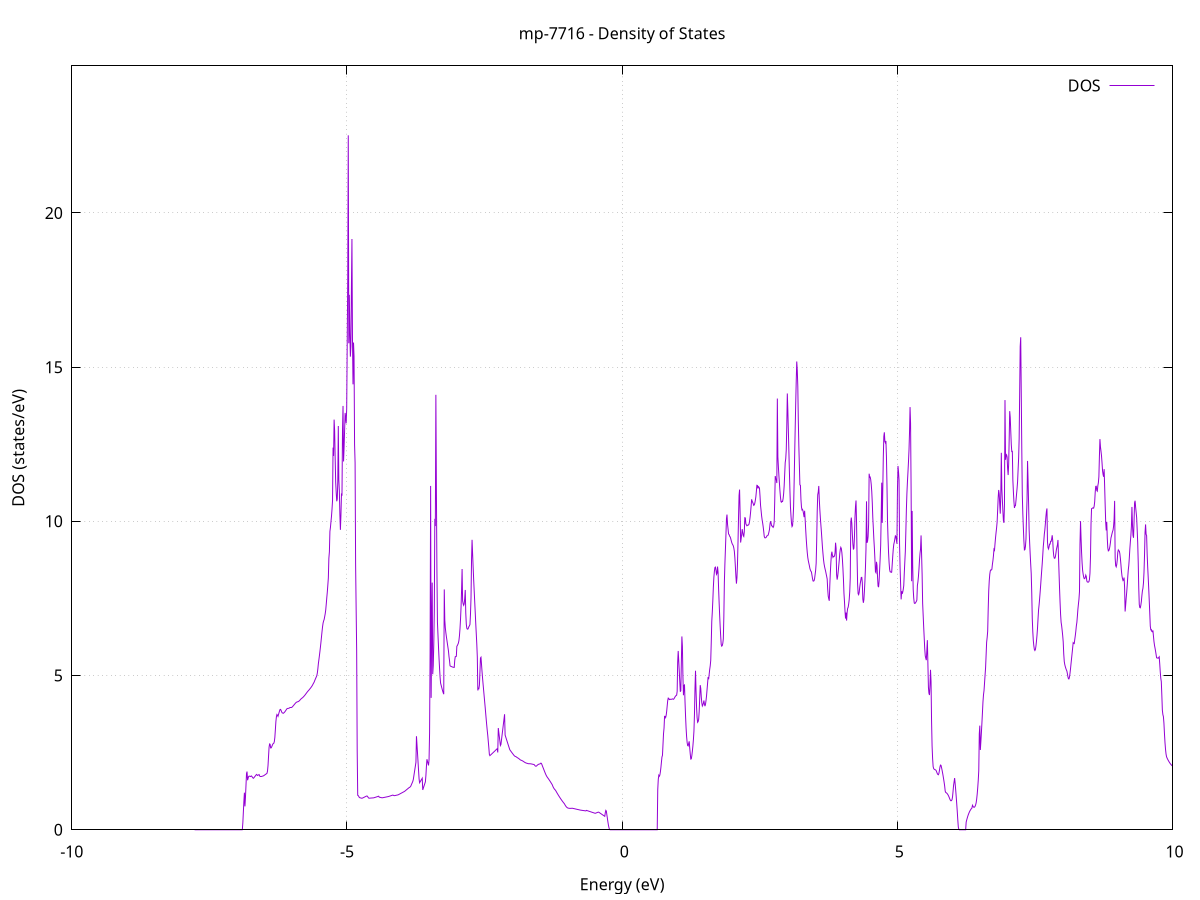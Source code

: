 set title 'mp-7716 - Density of States'
set xlabel 'Energy (eV)'
set ylabel 'DOS (states/eV)'
set grid
set xrange [-10:10]
set yrange [0:24.767]
set xzeroaxis lt -1
set terminal png size 800,600
set output 'mp-7716_dos_gnuplot.png'
plot '-' using 1:2 with lines title 'DOS'
-7.768900 0.000000
-7.759300 0.000000
-7.749800 0.000000
-7.740300 0.000000
-7.730700 0.000000
-7.721200 0.000000
-7.711700 0.000000
-7.702100 0.000000
-7.692600 0.000000
-7.683100 0.000000
-7.673500 0.000000
-7.664000 0.000000
-7.654500 0.000000
-7.645000 0.000000
-7.635400 0.000000
-7.625900 0.000000
-7.616400 0.000000
-7.606800 0.000000
-7.597300 0.000000
-7.587800 0.000000
-7.578200 0.000000
-7.568700 0.000000
-7.559200 0.000000
-7.549600 0.000000
-7.540100 0.000000
-7.530600 0.000000
-7.521100 0.000000
-7.511500 0.000000
-7.502000 0.000000
-7.492500 0.000000
-7.482900 0.000000
-7.473400 0.000000
-7.463900 0.000000
-7.454300 0.000000
-7.444800 0.000000
-7.435300 0.000000
-7.425700 0.000000
-7.416200 0.000000
-7.406700 0.000000
-7.397100 0.000000
-7.387600 0.000000
-7.378100 0.000000
-7.368600 0.000000
-7.359000 0.000000
-7.349500 0.000000
-7.340000 0.000000
-7.330400 0.000000
-7.320900 0.000000
-7.311400 0.000000
-7.301800 0.000000
-7.292300 0.000000
-7.282800 0.000000
-7.273200 0.000000
-7.263700 0.000000
-7.254200 0.000000
-7.244700 0.000000
-7.235100 0.000000
-7.225600 0.000000
-7.216100 0.000000
-7.206500 0.000000
-7.197000 0.000000
-7.187500 0.000000
-7.177900 0.000000
-7.168400 0.000000
-7.158900 0.000000
-7.149300 0.000000
-7.139800 0.000000
-7.130300 0.000000
-7.120800 0.000000
-7.111200 0.000000
-7.101700 0.000000
-7.092200 0.000000
-7.082600 0.000000
-7.073100 0.000000
-7.063600 0.000000
-7.054000 0.000000
-7.044500 0.000000
-7.035000 0.000000
-7.025400 0.000000
-7.015900 0.000000
-7.006400 0.000000
-6.996900 0.000000
-6.987300 0.000000
-6.977800 0.000000
-6.968300 0.000000
-6.958700 0.000000
-6.949200 0.000000
-6.939700 0.000000
-6.930100 0.000000
-6.920600 0.000000
-6.911100 0.000000
-6.901500 0.001600
-6.892000 0.224200
-6.882500 0.574800
-6.872900 0.925500
-6.863400 1.202900
-6.853900 0.759400
-6.844400 1.056900
-6.834800 1.439700
-6.825300 1.822800
-6.815800 1.887200
-6.806200 1.606300
-6.796700 1.666200
-6.787200 1.725400
-6.777600 1.740500
-6.768100 1.735600
-6.758600 1.730700
-6.749000 1.726700
-6.739500 1.746200
-6.730000 1.733600
-6.720500 1.709400
-6.710900 1.685100
-6.701400 1.669100
-6.691900 1.684500
-6.682300 1.706500
-6.672800 1.728500
-6.663300 1.750500
-6.653700 1.772500
-6.644200 1.794500
-6.634700 1.781000
-6.625100 1.760800
-6.615600 1.770700
-6.606100 1.780700
-6.596600 1.790600
-6.587000 1.744800
-6.577500 1.728700
-6.568000 1.726500
-6.558400 1.726400
-6.548900 1.731300
-6.539400 1.736300
-6.529800 1.741300
-6.520300 1.746400
-6.510800 1.755900
-6.501200 1.768100
-6.491700 1.780300
-6.482200 1.792400
-6.472700 1.804600
-6.463100 1.816800
-6.453600 1.829700
-6.444100 1.902100
-6.434500 2.084500
-6.425000 2.380500
-6.415500 2.676100
-6.405900 2.782800
-6.396400 2.772100
-6.386900 2.653100
-6.377300 2.655400
-6.367800 2.689700
-6.358300 2.730500
-6.348700 2.771000
-6.339200 2.797900
-6.329700 2.804500
-6.320200 2.855700
-6.310600 2.991400
-6.301100 3.241300
-6.291600 3.506400
-6.282000 3.666100
-6.272500 3.737300
-6.263000 3.714200
-6.253400 3.677300
-6.243900 3.737100
-6.234400 3.796800
-6.224800 3.855600
-6.215300 3.900300
-6.205800 3.903300
-6.196300 3.866100
-6.186700 3.821100
-6.177200 3.791500
-6.167700 3.785100
-6.158100 3.775800
-6.148600 3.788000
-6.139100 3.803200
-6.129500 3.823100
-6.120000 3.846600
-6.110500 3.872200
-6.100900 3.897800
-6.091400 3.922900
-6.081900 3.931100
-6.072400 3.935600
-6.062800 3.936400
-6.053300 3.940400
-6.043800 3.954200
-6.034200 3.962600
-6.024700 3.964800
-6.015200 3.963500
-6.005600 3.967200
-5.996100 3.978800
-5.986600 3.997400
-5.977000 4.017400
-5.967500 4.037400
-5.958000 4.057800
-5.948400 4.078500
-5.938900 4.099200
-5.929400 4.118200
-5.919900 4.132500
-5.910300 4.142100
-5.900800 4.148000
-5.891300 4.152800
-5.881700 4.160100
-5.872200 4.171900
-5.862700 4.188000
-5.853100 4.206500
-5.843600 4.225000
-5.834100 4.243500
-5.824500 4.258600
-5.815000 4.271300
-5.805500 4.284100
-5.796000 4.301300
-5.786400 4.319300
-5.776900 4.338000
-5.767400 4.358000
-5.757800 4.379600
-5.748300 4.402500
-5.738800 4.425500
-5.729200 4.448600
-5.719700 4.471700
-5.710200 4.492100
-5.700600 4.511200
-5.691100 4.529700
-5.681600 4.550700
-5.672100 4.571800
-5.662500 4.593100
-5.653000 4.615700
-5.643500 4.640000
-5.633900 4.665500
-5.624400 4.694900
-5.614900 4.728900
-5.605300 4.758800
-5.595800 4.789600
-5.586300 4.835600
-5.576700 4.876000
-5.567200 4.916000
-5.557700 4.955200
-5.548200 4.997400
-5.538600 5.080700
-5.529100 5.216300
-5.519600 5.388100
-5.510000 5.515000
-5.500500 5.647700
-5.491000 5.787800
-5.481400 5.937400
-5.471900 6.096400
-5.462400 6.266300
-5.452800 6.433500
-5.443300 6.588200
-5.433800 6.703400
-5.424200 6.771300
-5.414700 6.817900
-5.405200 6.907600
-5.395700 7.001000
-5.386100 7.123400
-5.376600 7.312600
-5.367100 7.518500
-5.357500 7.702800
-5.348000 7.927600
-5.338500 8.162400
-5.328900 8.802700
-5.319400 9.012600
-5.309900 9.671300
-5.300300 9.807000
-5.290800 9.987200
-5.281300 10.163500
-5.271800 10.391800
-5.262200 10.671300
-5.252700 12.390700
-5.243200 12.120000
-5.233600 13.298300
-5.224100 12.934200
-5.214600 12.070400
-5.205000 11.266300
-5.195500 10.935700
-5.186000 10.650700
-5.176400 10.724500
-5.166900 11.290100
-5.157400 13.090300
-5.147900 11.348200
-5.138300 10.979000
-5.128800 10.222800
-5.119300 9.723200
-5.109700 10.194000
-5.100200 10.861800
-5.090700 10.831800
-5.081100 12.955500
-5.071600 13.741900
-5.062100 11.942100
-5.052500 12.388200
-5.043000 12.948400
-5.033500 13.515200
-5.024000 13.369100
-5.014400 13.176500
-5.004900 13.660600
-4.995400 15.795500
-4.985800 17.873100
-4.976300 22.515600
-4.966800 15.772900
-4.957200 17.343600
-4.947700 16.113400
-4.938200 15.340400
-4.928600 15.670800
-4.919100 17.582600
-4.909600 19.153400
-4.900000 15.963200
-4.890500 14.441100
-4.881000 15.796400
-4.871500 15.344700
-4.861900 12.492000
-4.852400 11.895700
-4.842900 8.592100
-4.833300 7.163000
-4.823800 5.798800
-4.814300 2.582300
-4.804700 1.117800
-4.795200 1.108400
-4.785700 1.082200
-4.776100 1.048000
-4.766600 1.039700
-4.757100 1.035100
-4.747600 1.030100
-4.738000 1.024800
-4.728500 1.022900
-4.719000 1.027100
-4.709400 1.035400
-4.699900 1.043900
-4.690400 1.052400
-4.680800 1.060800
-4.671300 1.069300
-4.661800 1.077800
-4.652200 1.086300
-4.642700 1.094700
-4.633200 1.093200
-4.623700 1.073100
-4.614100 1.047800
-4.604600 1.027300
-4.595100 1.024300
-4.585500 1.025700
-4.576000 1.027000
-4.566500 1.028300
-4.556900 1.029700
-4.547400 1.031000
-4.537900 1.032200
-4.528300 1.033500
-4.518800 1.034700
-4.509300 1.038200
-4.499800 1.043800
-4.490200 1.049300
-4.480700 1.054900
-4.471200 1.060400
-4.461600 1.066000
-4.452100 1.071500
-4.442600 1.077100
-4.433000 1.082600
-4.423500 1.088200
-4.414000 1.057500
-4.404400 1.053700
-4.394900 1.049800
-4.385400 1.045900
-4.375800 1.042000
-4.366300 1.038100
-4.356800 1.036800
-4.347300 1.040400
-4.337700 1.043900
-4.328200 1.047400
-4.318700 1.050900
-4.309100 1.054500
-4.299600 1.058000
-4.290100 1.061500
-4.280500 1.065000
-4.271000 1.068600
-4.261500 1.072100
-4.251900 1.075600
-4.242400 1.079700
-4.232900 1.085300
-4.223400 1.091000
-4.213800 1.096600
-4.204300 1.102300
-4.194800 1.108000
-4.185200 1.113600
-4.175700 1.119300
-4.166200 1.124800
-4.156600 1.116900
-4.147100 1.108500
-4.137600 1.105900
-4.128000 1.109600
-4.118500 1.113400
-4.109000 1.117100
-4.099500 1.120900
-4.089900 1.124600
-4.080400 1.128400
-4.070900 1.132100
-4.061300 1.141100
-4.051800 1.150200
-4.042300 1.159400
-4.032700 1.168600
-4.023200 1.177700
-4.013700 1.186900
-4.004100 1.196100
-3.994600 1.205200
-3.985100 1.214400
-3.975600 1.223500
-3.966000 1.232700
-3.956500 1.241900
-3.947000 1.254200
-3.937400 1.268400
-3.927900 1.282600
-3.918400 1.296700
-3.908800 1.310900
-3.899300 1.325100
-3.889800 1.339300
-3.880200 1.353500
-3.870700 1.367600
-3.861200 1.374000
-3.851600 1.391500
-3.842100 1.409100
-3.832600 1.448100
-3.823100 1.488100
-3.813500 1.528000
-3.804000 1.568000
-3.794500 1.631000
-3.784900 1.742600
-3.775400 1.854200
-3.765900 1.965700
-3.756300 2.077300
-3.746800 2.188800
-3.737300 3.033800
-3.727700 2.756200
-3.718200 2.478800
-3.708700 2.201600
-3.699200 1.924600
-3.689600 1.647700
-3.680100 1.525100
-3.670600 1.554200
-3.661000 1.583300
-3.651500 1.612500
-3.642000 1.641900
-3.632400 1.671300
-3.622900 1.292200
-3.613400 1.344900
-3.603800 1.397600
-3.594300 1.450300
-3.584800 1.503100
-3.575300 1.555800
-3.565700 1.762200
-3.556200 2.058500
-3.546700 2.287400
-3.537100 2.218700
-3.527600 2.150400
-3.518100 2.086800
-3.508500 2.274200
-3.499000 3.134100
-3.489500 5.734500
-3.479900 11.147100
-3.470400 4.275800
-3.460900 6.485100
-3.451300 8.014200
-3.441800 5.041400
-3.432300 5.321300
-3.422800 5.997200
-3.413200 7.069200
-3.403700 10.081900
-3.394200 9.846100
-3.384600 14.103500
-3.375100 11.024900
-3.365600 8.431300
-3.356000 6.719600
-3.346500 6.324400
-3.337000 5.932100
-3.327400 5.564500
-3.317900 5.245000
-3.308400 4.955100
-3.298900 4.755000
-3.289300 4.689300
-3.279800 4.624000
-3.270300 4.559100
-3.260700 4.495400
-3.251200 4.441500
-3.241700 4.396200
-3.232100 7.792300
-3.222600 6.800700
-3.213100 6.549400
-3.203500 6.394900
-3.194000 6.264300
-3.184500 6.147700
-3.175000 6.031200
-3.165400 5.915100
-3.155900 5.799200
-3.146400 5.620000
-3.136800 5.487800
-3.127300 5.316300
-3.117800 5.304000
-3.108200 5.296400
-3.098700 5.289000
-3.089200 5.281800
-3.079600 5.274700
-3.070100 5.269300
-3.060600 5.267000
-3.051100 5.264800
-3.041500 5.500200
-3.032000 5.611900
-3.022500 5.616000
-3.012900 5.622800
-3.003400 5.949300
-2.993900 5.976100
-2.984300 6.013000
-2.974800 6.058000
-2.965300 6.141100
-2.955700 6.299200
-2.946200 6.526500
-2.936700 6.825600
-2.927100 7.219900
-2.917600 7.769700
-2.908100 8.454100
-2.898600 7.421400
-2.889000 7.324000
-2.879500 7.277100
-2.870000 7.323900
-2.860400 7.498800
-2.850900 7.775600
-2.841400 7.024900
-2.831800 6.667700
-2.822300 6.534100
-2.812800 6.505200
-2.803200 6.506400
-2.793700 6.539600
-2.784200 6.589000
-2.774700 6.614300
-2.765100 6.656900
-2.755600 6.993100
-2.746100 7.523900
-2.736500 8.754100
-2.727000 9.401700
-2.717500 8.960600
-2.707900 8.537000
-2.698400 8.127700
-2.688900 7.762100
-2.679300 7.410100
-2.669800 7.061400
-2.660300 6.696900
-2.650800 6.364100
-2.641200 6.022400
-2.631700 5.606200
-2.622200 4.518200
-2.612600 4.586900
-2.603100 4.576400
-2.593600 4.689700
-2.584000 5.105900
-2.574500 5.568400
-2.565000 5.593600
-2.555400 5.362900
-2.545900 5.130000
-2.536400 4.919200
-2.526900 4.723900
-2.517300 4.533100
-2.507800 4.343900
-2.498300 4.156200
-2.488700 3.970200
-2.479200 3.770000
-2.469700 3.574300
-2.460100 3.384700
-2.450600 3.207500
-2.441100 3.047900
-2.431500 2.848600
-2.422000 2.658600
-2.412500 2.440400
-2.402900 2.403700
-2.393400 2.419400
-2.383900 2.435200
-2.374400 2.451100
-2.364800 2.467100
-2.355300 2.483100
-2.345800 2.499200
-2.336200 2.515400
-2.326700 2.531500
-2.317200 2.547800
-2.307600 2.564300
-2.298100 2.581500
-2.288600 2.599300
-2.279000 2.617700
-2.269500 2.627000
-2.260000 2.506600
-2.250500 3.299000
-2.240900 3.156200
-2.231400 3.017100
-2.221900 2.875500
-2.212300 2.732000
-2.202800 2.763500
-2.193300 2.902300
-2.183700 3.041200
-2.174200 3.180800
-2.164700 3.323800
-2.155100 3.464300
-2.145600 3.604900
-2.136100 3.745500
-2.126600 3.072000
-2.117000 3.018000
-2.107500 2.964000
-2.098000 2.910000
-2.088400 2.856300
-2.078900 2.802900
-2.069400 2.749900
-2.059800 2.697000
-2.050300 2.644200
-2.040800 2.593500
-2.031200 2.570100
-2.021700 2.546700
-2.012200 2.523300
-2.002700 2.500200
-1.993100 2.477400
-1.983600 2.455000
-1.974100 2.432700
-1.964500 2.410400
-1.955000 2.392500
-1.945500 2.381400
-1.935900 2.374900
-1.926400 2.366000
-1.916900 2.354900
-1.907300 2.340600
-1.897800 2.331200
-1.888300 2.320400
-1.878700 2.308400
-1.869200 2.295000
-1.859700 2.280400
-1.850200 2.266300
-1.840600 2.257700
-1.831100 2.252100
-1.821600 2.244400
-1.812000 2.235600
-1.802500 2.225700
-1.793000 2.214800
-1.783400 2.202800
-1.773900 2.191100
-1.764400 2.180700
-1.754800 2.171900
-1.745300 2.164600
-1.735800 2.158900
-1.726300 2.154700
-1.716700 2.149600
-1.707200 2.143100
-1.697700 2.142900
-1.688100 2.141800
-1.678600 2.140800
-1.669100 2.139600
-1.659500 2.137500
-1.650000 2.134600
-1.640500 2.130900
-1.630900 2.126900
-1.621400 2.123100
-1.611900 2.119500
-1.602400 2.116100
-1.592800 2.102100
-1.583300 2.076900
-1.573800 2.063000
-1.564200 2.060600
-1.554700 2.069200
-1.545200 2.088000
-1.535600 2.103400
-1.526100 2.115700
-1.516600 2.124900
-1.507000 2.130900
-1.497500 2.133700
-1.488000 2.140600
-1.478500 2.160400
-1.468900 2.154800
-1.459400 2.121300
-1.449900 2.075800
-1.440300 2.031200
-1.430800 1.987200
-1.421300 1.943700
-1.411700 1.900400
-1.402200 1.857500
-1.392700 1.815200
-1.383100 1.776900
-1.373600 1.743300
-1.364100 1.714600
-1.354500 1.690700
-1.345000 1.667500
-1.335500 1.643400
-1.326000 1.618500
-1.316400 1.592800
-1.306900 1.566200
-1.297400 1.539000
-1.287800 1.512200
-1.278300 1.484500
-1.268800 1.456000
-1.259200 1.410400
-1.249700 1.373900
-1.240200 1.344400
-1.230600 1.319500
-1.221100 1.299000
-1.211600 1.283700
-1.202100 1.253400
-1.192500 1.222800
-1.183000 1.193400
-1.173500 1.164700
-1.163900 1.136500
-1.154400 1.108900
-1.144900 1.081800
-1.135300 1.055300
-1.125800 1.029400
-1.116300 1.004000
-1.106700 0.979200
-1.097200 0.955000
-1.087700 0.931300
-1.078200 0.908600
-1.068600 0.886600
-1.059100 0.865200
-1.049600 0.844400
-1.040000 0.813100
-1.030500 0.784000
-1.021000 0.759300
-1.011400 0.738800
-1.001900 0.722600
-0.992400 0.710700
-0.982800 0.703100
-0.973300 0.699600
-0.963800 0.697100
-0.954200 0.694700
-0.944700 0.694100
-0.935200 0.695000
-0.925700 0.696000
-0.916100 0.697000
-0.906600 0.697900
-0.897100 0.694900
-0.887500 0.691000
-0.878000 0.687000
-0.868500 0.683100
-0.858900 0.679200
-0.849400 0.675200
-0.839900 0.671300
-0.830300 0.667400
-0.820800 0.663400
-0.811300 0.659500
-0.801800 0.655600
-0.792200 0.651600
-0.782700 0.647700
-0.773200 0.643700
-0.763600 0.639800
-0.754100 0.636400
-0.744600 0.634000
-0.735000 0.631500
-0.725500 0.629000
-0.716000 0.626600
-0.706400 0.624100
-0.696900 0.621600
-0.687400 0.619200
-0.677900 0.616700
-0.668300 0.614200
-0.658800 0.611700
-0.649300 0.628800
-0.639700 0.623100
-0.630200 0.617400
-0.620700 0.611700
-0.611100 0.606000
-0.601600 0.600400
-0.592100 0.594700
-0.582500 0.589000
-0.573000 0.583300
-0.563500 0.577600
-0.554000 0.571900
-0.544400 0.566300
-0.534900 0.560600
-0.525400 0.554900
-0.515800 0.549200
-0.506300 0.543500
-0.496800 0.537800
-0.487200 0.535000
-0.477700 0.541400
-0.468200 0.548300
-0.458600 0.555200
-0.449100 0.561800
-0.439600 0.568400
-0.430000 0.572300
-0.420500 0.564500
-0.411000 0.552800
-0.401500 0.541100
-0.391900 0.529400
-0.382400 0.517700
-0.372900 0.506000
-0.363300 0.494400
-0.353800 0.482700
-0.344300 0.471000
-0.334700 0.459400
-0.325200 0.447700
-0.315700 0.436100
-0.306100 0.553700
-0.296600 0.628700
-0.287100 0.606200
-0.277600 0.484900
-0.268000 0.367600
-0.258500 0.254400
-0.249000 0.147600
-0.239400 0.067300
-0.229900 0.018100
-0.220400 0.000100
-0.210800 0.000000
-0.201300 0.000000
-0.191800 0.000000
-0.182200 0.000000
-0.172700 0.000000
-0.163200 0.000000
-0.153700 0.000000
-0.144100 0.000000
-0.134600 0.000000
-0.125100 0.000000
-0.115500 0.000000
-0.106000 0.000000
-0.096500 0.000000
-0.086900 0.000000
-0.077400 0.000000
-0.067900 0.000000
-0.058300 0.000000
-0.048800 0.000000
-0.039300 0.000000
-0.029800 0.000000
-0.020200 0.000000
-0.010700 0.000000
-0.001200 0.000000
0.008400 0.000000
0.017900 0.000000
0.027400 0.000000
0.037000 0.000000
0.046500 0.000000
0.056000 0.000000
0.065600 0.000000
0.075100 0.000000
0.084600 0.000000
0.094200 0.000000
0.103700 0.000000
0.113200 0.000000
0.122700 0.000000
0.132300 0.000000
0.141800 0.000000
0.151300 0.000000
0.160900 0.000000
0.170400 0.000000
0.179900 0.000000
0.189500 0.000000
0.199000 0.000000
0.208500 0.000000
0.218100 0.000000
0.227600 0.000000
0.237100 0.000000
0.246600 0.000000
0.256200 0.000000
0.265700 0.000000
0.275200 0.000000
0.284800 0.000000
0.294300 0.000000
0.303800 0.000000
0.313400 0.000000
0.322900 0.000000
0.332400 0.000000
0.342000 0.000000
0.351500 0.000000
0.361000 0.000000
0.370500 0.000000
0.380100 0.000000
0.389600 0.000000
0.399100 0.000000
0.408700 0.000000
0.418200 0.000000
0.427700 0.000000
0.437300 0.000000
0.446800 0.000000
0.456300 0.000000
0.465900 0.000000
0.475400 0.000000
0.484900 0.000000
0.494400 0.000000
0.504000 0.000000
0.513500 0.000000
0.523000 0.000000
0.532600 0.000000
0.542100 0.000000
0.551600 0.000000
0.561200 0.000000
0.570700 0.000000
0.580200 0.000000
0.589800 0.000000
0.599300 0.000000
0.608800 0.000000
0.618400 0.000000
0.627900 0.000000
0.637400 0.000000
0.646900 1.301000
0.656500 1.636900
0.666000 1.766100
0.675500 1.735000
0.685100 1.773300
0.694600 1.875300
0.704100 2.015800
0.713700 2.192000
0.723200 2.358500
0.732700 2.412400
0.742300 2.770400
0.751800 3.115700
0.761300 3.296100
0.770800 3.677700
0.780400 3.675800
0.789900 3.638000
0.799400 3.707300
0.809000 3.836600
0.818500 4.017400
0.828000 4.189100
0.837600 4.270300
0.847100 4.261200
0.856600 4.221800
0.866200 4.222100
0.875700 4.232000
0.885200 4.230200
0.894700 4.230000
0.904300 4.235700
0.913800 4.243900
0.923300 4.236400
0.932900 4.230600
0.942400 4.248800
0.951900 4.279000
0.961500 4.310500
0.971000 4.335300
0.980500 4.353000
0.990100 4.363700
0.999600 4.486600
1.009100 5.434400
1.018600 5.797300
1.028200 5.478500
1.037700 5.143700
1.047200 4.807200
1.056800 4.475900
1.066300 4.508200
1.075800 5.441600
1.085400 6.267700
1.094900 5.950200
1.104400 4.965100
1.114000 4.362500
1.123500 4.681000
1.133000 4.695400
1.142600 4.147800
1.152100 3.686100
1.161600 3.308800
1.171100 3.023600
1.180700 2.831900
1.190200 2.730600
1.199700 2.717700
1.209300 2.803200
1.218800 2.867600
1.228300 2.648400
1.237900 2.449400
1.247400 2.291700
1.256900 2.299600
1.266500 2.408700
1.276000 2.547700
1.285500 2.716400
1.295000 2.927400
1.304600 3.199900
1.314100 3.749500
1.323600 4.584900
1.333200 5.157000
1.342700 4.500500
1.352200 3.976000
1.361800 3.637200
1.371300 3.484100
1.380800 3.508100
1.390400 3.579100
1.399900 3.832500
1.409400 4.277500
1.418900 4.689300
1.428500 4.578600
1.438000 4.305900
1.447500 4.113000
1.457100 4.013400
1.466600 4.047400
1.476100 4.106600
1.485700 4.191100
1.495200 4.076200
1.504700 4.007900
1.514300 4.066500
1.523800 4.189100
1.533300 4.341600
1.542900 4.545600
1.552400 4.749300
1.561900 4.951800
1.571400 4.879800
1.581000 5.037800
1.590500 5.193000
1.600000 5.310900
1.609600 5.486800
1.619100 6.072200
1.628600 6.757900
1.638200 7.060400
1.647700 7.432600
1.657200 7.862500
1.666800 8.185700
1.676300 8.384100
1.685800 8.502000
1.695300 8.516300
1.704900 8.414400
1.714400 8.281900
1.723900 8.316000
1.733500 8.533800
1.743000 8.350000
1.752500 7.821400
1.762100 7.371900
1.771600 6.963700
1.781100 6.595600
1.790700 6.271400
1.800200 6.004700
1.809700 5.953500
1.819200 5.972900
1.828800 6.041600
1.838300 6.191500
1.847800 6.898000
1.857400 8.020600
1.866900 8.613900
1.876400 9.085800
1.886000 9.576700
1.895500 10.081800
1.905000 10.219600
1.914600 9.911500
1.924100 9.753900
1.933600 9.589400
1.943100 9.571700
1.952700 9.520700
1.962200 9.497300
1.971700 9.448800
1.981300 9.380600
1.990800 9.318100
2.000300 9.270100
2.009900 9.241200
2.019400 9.205400
2.028900 9.138500
2.038500 9.032800
2.048000 8.822400
2.057500 8.530000
2.067100 8.216500
2.076600 7.980100
2.086100 8.174400
2.095600 8.615500
2.105200 9.320700
2.114700 10.129400
2.124200 10.839300
2.133800 11.029500
2.143300 10.284800
2.152800 9.312800
2.162400 9.436000
2.171900 9.576300
2.181400 9.747900
2.191000 9.642400
2.200500 9.536700
2.210000 9.509700
2.219500 9.657000
2.229100 10.116700
2.238600 10.110400
2.248100 9.921800
2.257700 9.885700
2.267200 9.856500
2.276700 9.871800
2.286300 9.880900
2.295800 9.880200
2.305300 9.911000
2.314900 9.997800
2.324400 10.130600
2.333900 10.295900
2.343400 10.492400
2.353000 10.714400
2.362500 10.650800
2.372000 10.618100
2.381600 10.572700
2.391100 10.518200
2.400600 10.532800
2.410200 10.586800
2.419700 10.677400
2.429200 10.791700
2.438800 10.969200
2.448300 11.168900
2.457800 11.163200
2.467300 11.066500
2.476900 11.124800
2.486400 11.108400
2.495900 11.065100
2.505500 10.812900
2.515000 10.514700
2.524500 10.352000
2.534100 10.178200
2.543600 10.048400
2.553100 9.945800
2.562700 9.823600
2.572200 9.680800
2.581700 9.514000
2.591300 9.468100
2.600800 9.463400
2.610300 9.471000
2.619800 9.488200
2.629400 9.527500
2.638900 9.533000
2.648400 9.542000
2.658000 9.582200
2.667500 9.655400
2.677000 9.734700
2.686600 9.909800
2.696100 10.003500
2.705600 9.949700
2.715200 9.855000
2.724700 9.852100
2.734200 9.823700
2.743700 9.804000
2.753300 9.841100
2.762800 9.974900
2.772300 10.648900
2.781900 11.468800
2.791400 11.372700
2.800900 11.360100
2.810500 11.241700
2.820000 13.980700
2.829500 12.093200
2.839100 11.759500
2.848600 11.477400
2.858100 11.230200
2.867600 10.984700
2.877200 10.773400
2.886700 10.634000
2.896200 10.620200
2.905800 10.649100
2.915300 10.644600
2.924800 10.735500
2.934400 10.898300
2.943900 11.147800
2.953400 11.529200
2.963000 11.905200
2.972500 12.028800
2.982000 12.325100
2.991500 13.090500
3.001100 14.145500
3.010600 13.602200
3.020100 12.931400
3.029700 12.265600
3.039200 11.600400
3.048700 10.996200
3.058300 10.464700
3.067800 10.179000
3.077300 9.940900
3.086900 9.831100
3.096400 9.861300
3.105900 10.113400
3.115500 10.482000
3.125000 11.256700
3.134500 12.134600
3.144000 12.987700
3.153600 13.808400
3.163100 14.545600
3.172600 15.182500
3.182200 14.899100
3.191700 14.380200
3.201200 13.252700
3.210800 12.426600
3.220300 11.804700
3.229800 11.184200
3.239400 11.167000
3.248900 10.711000
3.258400 10.464800
3.267900 10.370900
3.277500 10.386800
3.287000 10.334100
3.296500 10.241000
3.306100 10.137200
3.315600 10.343500
3.325100 10.067300
3.334700 9.741300
3.344200 9.450600
3.353700 9.200600
3.363300 8.991100
3.372800 8.832400
3.382300 8.724200
3.391800 8.645500
3.401400 8.566600
3.410900 8.476800
3.420400 8.420400
3.430000 8.382400
3.439500 8.358300
3.449000 8.253700
3.458600 8.150500
3.468100 8.067500
3.477600 8.061300
3.487200 8.075200
3.496700 8.140900
3.506200 8.276500
3.515700 8.408600
3.525300 8.644000
3.534800 9.345800
3.544300 10.311200
3.553900 10.863600
3.563400 10.950900
3.572900 11.147600
3.582500 10.697900
3.592000 10.381700
3.601500 10.112400
3.611100 9.883700
3.620600 9.655600
3.630100 9.409600
3.639700 9.156400
3.649200 8.953500
3.658700 8.764000
3.668200 8.628300
3.677800 8.532400
3.687300 8.455400
3.696800 8.386000
3.706400 8.300400
3.715900 8.218000
3.725400 8.131200
3.735000 7.797500
3.744500 7.573700
3.754000 7.489400
3.763600 7.424600
3.773100 7.931100
3.782600 8.324500
3.792100 8.648000
3.801700 8.917600
3.811200 9.016000
3.820700 8.898700
3.830300 8.833600
3.839800 8.865200
3.849300 8.857100
3.858900 8.879400
3.868400 8.974700
3.877900 9.308200
3.887500 9.130500
3.897000 8.265800
3.906500 8.110200
3.916000 8.212100
3.925600 8.365500
3.935100 8.546000
3.944600 8.735500
3.954200 8.951900
3.963700 9.091400
3.973200 9.157400
3.982800 9.116700
3.992300 8.989200
4.001800 8.778600
4.011400 8.481300
4.020900 8.125900
4.030400 7.667400
4.040000 7.394800
4.049500 7.084900
4.059000 6.847500
4.068500 7.041000
4.078100 6.782500
4.087600 7.040400
4.097100 7.174400
4.106700 7.215000
4.116200 7.319500
4.125700 7.462800
4.135300 7.718000
4.144800 8.167500
4.154300 9.972700
4.163900 10.122500
4.173400 9.926000
4.182900 9.575900
4.192400 9.271200
4.202000 9.085900
4.211500 9.129200
4.221000 9.492100
4.230600 10.132400
4.240100 10.480100
4.249600 10.676000
4.259200 9.956800
4.268700 8.845400
4.278200 7.968700
4.287800 7.651300
4.297300 7.622000
4.306800 7.693500
4.316300 7.854100
4.325900 7.982200
4.335400 8.075400
4.344900 8.181600
4.354500 8.184100
4.364000 8.008800
4.373500 7.481300
4.383100 7.359000
4.392600 7.465800
4.402100 7.741800
4.411700 8.076800
4.421200 8.516700
4.430700 9.098300
4.440200 10.648700
4.449800 9.303300
4.459300 9.357800
4.468800 9.503400
4.478400 9.906200
4.487900 11.544800
4.497400 11.424300
4.507000 11.435900
4.516500 11.353100
4.526000 11.196800
4.535600 10.962900
4.545100 10.599200
4.554600 10.115300
4.564200 9.775700
4.573700 9.423000
4.583200 9.136900
4.592700 8.779300
4.602300 8.367100
4.611800 8.335500
4.621300 8.687600
4.630900 8.574000
4.640400 8.199500
4.649900 7.902500
4.659500 7.866700
4.669000 8.063000
4.678500 8.431900
4.688100 8.796400
4.697600 9.226700
4.707100 10.171300
4.716600 11.254600
4.726200 9.950500
4.735700 11.015600
4.745200 12.073100
4.754800 12.752300
4.764300 12.886300
4.773800 12.590000
4.783400 12.545700
4.792900 12.605700
4.802400 12.085500
4.812000 11.182300
4.821500 10.023300
4.831000 9.463800
4.840500 8.994900
4.850100 8.674200
4.859600 8.445700
4.869100 8.365300
4.878700 8.362400
4.888200 8.344400
4.897700 8.354100
4.907300 8.608000
4.916800 8.867900
4.926300 9.100000
4.935900 9.257000
4.945400 9.328700
4.954900 9.429000
4.964400 9.530000
4.974000 9.513400
4.983500 9.390100
4.993000 9.272200
5.002600 11.023000
5.012100 11.794500
5.021600 11.612800
5.031200 11.332100
5.040700 9.256500
5.050200 8.516300
5.059800 7.960900
5.069300 7.470700
5.078800 7.734200
5.088400 7.646900
5.097900 7.700500
5.107400 7.790600
5.116900 7.914900
5.126500 8.320500
5.136000 8.679200
5.145500 9.021000
5.155100 9.678800
5.164600 10.376100
5.174100 10.900500
5.183700 11.278100
5.193200 11.590600
5.202700 11.931100
5.212300 12.314500
5.221800 12.887800
5.231300 13.704200
5.240800 13.177800
5.250400 11.030200
5.259900 8.059100
5.269400 10.337200
5.279000 8.579100
5.288500 7.790700
5.298000 7.514500
5.307600 7.353700
5.317100 7.338000
5.326600 7.347500
5.336200 7.375800
5.345700 7.404100
5.355200 7.446800
5.364700 7.918200
5.374300 8.040700
5.383800 8.217900
5.393300 8.451400
5.402900 8.739700
5.412400 8.959100
5.421900 9.105600
5.431500 9.542900
5.441000 8.931300
5.450500 8.285500
5.460100 7.342300
5.469600 6.956900
5.479100 6.574400
5.488600 6.222100
5.498200 5.869200
5.507700 5.635300
5.517200 5.562100
5.526800 5.499700
5.536300 5.808400
5.545800 6.147900
5.555400 5.397900
5.564900 4.624100
5.574400 4.428700
5.584000 4.369100
5.593500 4.690100
5.603000 5.186400
5.612600 4.814100
5.622100 3.534700
5.631600 2.719200
5.641100 2.310900
5.650700 2.051600
5.660200 1.984600
5.669700 1.963200
5.679300 1.950700
5.688800 1.945900
5.698300 1.936400
5.707900 1.908800
5.717400 1.863300
5.726900 1.820700
5.736500 1.792700
5.746000 1.783900
5.755500 1.826000
5.765000 1.924600
5.774600 2.032000
5.784100 2.098400
5.793600 2.089300
5.803200 2.019400
5.812700 1.936300
5.822200 1.846200
5.831800 1.749100
5.841300 1.645000
5.850800 1.534000
5.860400 1.415900
5.869900 1.254500
5.879400 1.210300
5.888900 1.200100
5.898500 1.186700
5.908000 1.167500
5.917500 1.142600
5.927100 1.111900
5.936600 1.075400
5.946100 1.033200
5.955700 0.988900
5.965200 0.955000
5.974700 0.939600
5.984300 0.946400
5.993800 0.976000
6.003300 1.068600
6.012800 1.249000
6.022400 1.444800
6.031900 1.557900
6.041400 1.676500
6.051000 1.492100
6.060500 1.291400
6.070000 1.074400
6.079600 0.841100
6.089100 0.591500
6.098600 0.325500
6.108200 0.086300
6.117700 0.018600
6.127200 0.000000
6.136800 0.000000
6.146300 0.000000
6.155800 0.000000
6.165300 0.000000
6.174900 0.000000
6.184400 0.000000
6.193900 0.000000
6.203500 0.000000
6.213000 0.000000
6.222500 0.000000
6.232100 0.000000
6.241600 0.000000
6.251100 0.249300
6.260700 0.316900
6.270200 0.378900
6.279700 0.435300
6.289200 0.486000
6.298800 0.531200
6.308300 0.570900
6.317800 0.606300
6.327400 0.637400
6.336900 0.664400
6.346400 0.687100
6.356000 0.705700
6.365500 0.794400
6.375000 0.761500
6.384600 0.736600
6.394100 0.728200
6.403600 0.736200
6.413100 0.761200
6.422700 0.805000
6.432200 0.873900
6.441700 0.992800
6.451300 1.155500
6.460800 1.356700
6.470300 1.598600
6.479900 1.914700
6.489400 3.108000
6.498900 3.376200
6.508500 2.587100
6.518000 2.854000
6.527500 3.147600
6.537100 3.462500
6.546600 3.794100
6.556100 4.145300
6.565600 4.372200
6.575200 4.511300
6.584700 4.757300
6.594200 5.007700
6.603800 5.258300
6.613300 5.663100
6.622800 6.079900
6.632400 6.233900
6.641900 6.435500
6.651400 7.153400
6.661000 7.750700
6.670500 8.076400
6.680000 8.283900
6.689500 8.395300
6.699100 8.426900
6.708600 8.421400
6.718100 8.445800
6.727700 8.608000
6.737200 8.727500
6.746700 8.885600
6.756300 9.094400
6.765800 9.065400
6.775300 9.277100
6.784900 9.472800
6.794400 9.638000
6.803900 9.789200
6.813400 9.979400
6.823000 10.357800
6.832500 10.765200
6.842000 11.017000
6.851600 10.880600
6.861100 10.542100
6.870600 10.249500
6.880200 10.868800
6.889700 12.221700
6.899200 11.051200
6.908800 10.676700
6.918300 10.326800
6.927800 10.022900
6.937300 9.950700
6.946900 10.550900
6.956400 13.932500
6.965900 11.995600
6.975500 12.131600
6.985000 12.160200
6.994500 12.085000
7.004100 11.717600
7.013600 11.501500
7.023100 11.846500
7.032700 12.678600
7.042200 13.573400
7.051700 13.367200
7.061300 12.915800
7.070800 12.490600
7.080300 12.246200
7.089800 12.285200
7.099400 11.336300
7.108900 10.962000
7.118400 10.650500
7.128000 10.434600
7.137500 10.501000
7.147000 10.510000
7.156600 10.685100
7.166100 10.875800
7.175600 11.063100
7.185200 11.284500
7.194700 11.674600
7.204200 12.050200
7.213700 12.678900
7.223300 14.181800
7.232800 15.670000
7.242300 15.968600
7.251900 14.167700
7.261400 12.372100
7.270900 10.862400
7.280500 10.251000
7.290000 9.788700
7.299500 9.377500
7.309100 9.073000
7.318600 9.085100
7.328100 9.186100
7.337600 9.423200
7.347200 10.132300
7.356700 10.690600
7.366200 11.958200
7.375800 11.326100
7.385300 10.584000
7.394800 9.737200
7.404400 9.309200
7.413900 8.941700
7.423400 8.615500
7.433000 8.305100
7.442500 7.691000
7.452000 6.846300
7.461500 6.422900
7.471100 6.130600
7.480600 5.962100
7.490100 5.846200
7.499700 5.812200
7.509200 5.844800
7.518700 5.953800
7.528300 6.115200
7.537800 6.301300
7.547300 6.536300
7.556900 6.844700
7.566400 7.129600
7.575900 7.290000
7.585500 7.486000
7.595000 7.702000
7.604500 7.930900
7.614000 8.173400
7.623600 8.408300
7.633100 8.634800
7.642600 8.901200
7.652200 9.186700
7.661700 9.366800
7.671200 9.588500
7.680800 9.727500
7.690300 9.930400
7.699800 10.155100
7.709400 10.323600
7.718900 10.417200
7.728400 9.332700
7.737900 9.148600
7.747500 9.104900
7.757000 9.175000
7.766500 9.261000
7.776100 9.260000
7.785600 9.351700
7.795100 9.351400
7.804700 9.429200
7.814200 9.549000
7.823700 9.379000
7.833300 9.050600
7.842800 8.874500
7.852300 8.805300
7.861800 8.802400
7.871400 8.845300
7.880900 8.957600
7.890400 9.084700
7.900000 9.163400
7.909500 9.241100
7.919000 9.395600
7.928600 8.862100
7.938100 8.340800
7.947600 7.830300
7.957200 7.371100
7.966700 6.983200
7.976200 6.727600
7.985700 6.614100
7.995300 6.461700
8.004800 6.295100
8.014300 6.091800
8.023900 5.699500
8.033400 5.453600
8.042900 5.354600
8.052500 5.287200
8.062000 5.231300
8.071500 5.185100
8.081100 5.144100
8.090600 5.057600
8.100100 4.958800
8.109700 4.893600
8.119200 4.892600
8.128700 4.958900
8.138200 5.079400
8.147800 5.233400
8.157300 5.402400
8.166800 5.567400
8.176400 5.732500
8.185900 5.898400
8.195400 6.065100
8.205000 6.043200
8.214500 6.035900
8.224000 6.165400
8.233600 6.290900
8.243100 6.432900
8.252600 6.605800
8.262100 6.720900
8.271700 6.925600
8.281200 7.149300
8.290700 7.317900
8.300300 7.474700
8.309800 7.718700
8.319300 9.262100
8.328900 10.007100
8.338400 9.461400
8.347900 8.995300
8.357500 8.648300
8.367000 8.410000
8.376500 8.287600
8.386000 8.194900
8.395600 8.142400
8.405100 8.140600
8.414600 8.181700
8.424200 8.256200
8.433700 8.209200
8.443200 8.065900
8.452800 8.032100
8.462300 8.031600
8.471800 8.028700
8.481400 8.045800
8.490900 8.114900
8.500400 8.319100
8.509900 8.840000
8.519500 9.917600
8.529000 10.410000
8.538500 10.417100
8.548100 10.434100
8.557600 10.437800
8.567100 10.427600
8.576700 10.492600
8.586200 10.634300
8.595700 10.947800
8.605300 11.134500
8.614800 11.138100
8.624300 10.999900
8.633900 10.978300
8.643400 11.155400
8.652900 11.249400
8.662400 11.445900
8.672000 12.102600
8.681500 12.665700
8.691000 12.416900
8.700600 12.277400
8.710100 12.125800
8.719600 11.895300
8.729200 11.637000
8.738700 11.518100
8.748200 11.444300
8.757800 11.694600
8.767300 11.124700
8.776800 10.520000
8.786300 9.966300
8.795900 9.704400
8.805400 9.985200
8.814900 9.445100
8.824500 9.137700
8.834000 9.041400
8.843500 9.053500
8.853100 9.104200
8.862600 9.189400
8.872100 9.309400
8.881700 9.461100
8.891200 9.524900
8.900700 9.601200
8.910200 9.665600
8.919800 9.717200
8.929300 9.836100
8.938800 10.068700
8.948400 10.663800
8.957900 8.811400
8.967400 8.565400
8.977000 8.524800
8.986500 8.592800
8.996000 8.738000
9.005600 8.988700
9.015100 9.071700
9.024600 9.042700
9.034200 9.035500
9.043700 8.947700
9.053200 8.792200
9.062700 8.601100
9.072300 8.389300
9.081800 8.233000
9.091300 8.141400
9.100900 8.081100
9.110400 8.105400
9.119900 8.177800
9.129500 7.867800
9.139000 7.077000
9.148500 7.272100
9.158100 7.503700
9.167600 7.693400
9.177100 7.922600
9.186600 8.184800
9.196200 8.420900
9.205700 8.570300
9.215200 8.808700
9.224800 9.102600
9.234300 9.337600
9.243800 9.543300
9.253400 9.837300
9.262900 10.467400
9.272400 9.898100
9.282000 9.548700
9.291500 9.466500
9.301000 9.962400
9.310500 10.595600
9.320100 10.668400
9.329600 10.468600
9.339100 10.297500
9.348700 10.122700
9.358200 9.731300
9.367700 9.317300
9.377300 8.667200
9.386800 7.843100
9.396300 7.304300
9.405900 7.205700
9.415400 7.196800
9.424900 7.284400
9.434400 7.405000
9.444000 7.594100
9.453500 7.750100
9.463000 7.830000
9.472600 8.004100
9.482100 8.337700
9.491600 8.895800
9.501200 9.644400
9.510700 9.900100
9.520200 9.583000
9.529800 9.539300
9.539300 8.951500
9.548800 8.535500
9.558400 8.189500
9.567900 7.823400
9.577400 7.437400
9.586900 7.026100
9.596500 6.603100
9.606000 6.483100
9.615500 6.491700
9.625100 6.427300
9.634600 6.418300
9.644100 6.463400
9.653700 6.284100
9.663200 6.106200
9.672700 5.983900
9.682300 5.893200
9.691800 5.795900
9.701300 5.691400
9.710800 5.579900
9.720400 5.565600
9.729900 5.571400
9.739400 5.562500
9.749000 5.585600
9.758500 5.608000
9.768000 5.379300
9.777600 5.117800
9.787100 4.913800
9.796600 4.802000
9.806200 4.364500
9.815700 3.879100
9.825200 3.735400
9.834700 3.669600
9.844300 3.457000
9.853800 3.120700
9.863300 2.835300
9.872900 2.614700
9.882400 2.458700
9.891900 2.367500
9.901500 2.325900
9.911000 2.290700
9.920500 2.257700
9.930100 2.226900
9.939600 2.198200
9.949100 2.171700
9.958600 2.147300
9.968200 2.125200
9.977700 2.105200
9.987200 2.087300
9.996800 2.071700
10.006300 2.059600
10.015800 2.128800
10.025400 2.270100
10.034900 2.343800
10.044400 2.406300
10.054000 2.458500
10.063500 2.501500
10.073000 2.536800
10.082600 2.598600
10.092100 2.725400
10.101600 2.769900
10.111100 2.671100
10.120700 2.298500
10.130200 1.837600
10.139700 1.556200
10.149300 1.342400
10.158800 1.159000
10.168300 1.004100
10.177900 0.877600
10.187400 0.779400
10.196900 0.709600
10.206500 0.662800
10.216000 0.631400
10.225500 0.615500
10.235000 0.612400
10.244600 0.614800
10.254100 0.622000
10.263600 0.634100
10.273200 0.649300
10.282700 0.665400
10.292200 0.682500
10.301800 0.700500
10.311300 0.719600
10.320800 0.739500
10.330400 0.760500
10.339900 0.782400
10.349400 0.805300
10.358900 0.829100
10.368500 0.853900
10.378000 0.879700
10.387500 0.906500
10.397100 0.838500
10.406600 0.575600
10.416100 0.304700
10.425700 0.025800
10.435200 0.000000
10.444700 0.000000
10.454300 0.000000
10.463800 0.000000
10.473300 0.000000
10.482800 0.000000
10.492400 0.000000
10.501900 0.000000
10.511400 0.000000
10.521000 0.000000
10.530500 0.000000
10.540000 0.000000
10.549600 0.000000
10.559100 0.000000
10.568600 0.000000
10.578200 0.000000
10.587700 0.000000
10.597200 0.000000
10.606800 0.000000
10.616300 0.000000
10.625800 0.000000
10.635300 0.000000
10.644900 0.000000
10.654400 0.000000
10.663900 0.000000
10.673500 0.000000
10.683000 0.000000
10.692500 0.000000
10.702100 0.000000
10.711600 0.000000
10.721100 0.000000
10.730700 0.000000
10.740200 0.000000
10.749700 0.000000
10.759200 0.000000
10.768800 0.000000
10.778300 0.000000
10.787800 0.000000
10.797400 0.000000
10.806900 0.000000
10.816400 0.000000
10.826000 0.000000
10.835500 0.000000
10.845000 0.000000
10.854600 0.000000
10.864100 0.000000
10.873600 0.000000
10.883100 0.000000
10.892700 0.000000
10.902200 0.000000
10.911700 0.000000
10.921300 0.000000
10.930800 0.000000
10.940300 0.000000
10.949900 0.000000
10.959400 0.000000
10.968900 0.000000
10.978500 0.000000
10.988000 0.000000
10.997500 0.000000
11.007000 0.000000
11.016600 0.000000
11.026100 0.000000
11.035600 0.000000
11.045200 0.000000
11.054700 0.000000
11.064200 0.000000
11.073800 0.000000
11.083300 0.000000
11.092800 0.000000
11.102400 0.000000
11.111900 0.000000
11.121400 0.000000
11.131000 0.000000
11.140500 0.000000
11.150000 0.000000
11.159500 0.000000
11.169100 0.000000
11.178600 0.000000
11.188100 0.000000
11.197700 0.000000
11.207200 0.000000
11.216700 0.000000
11.226300 0.000000
11.235800 0.000000
11.245300 0.000000
11.254900 0.000000
11.264400 0.000000
11.273900 0.000000
11.283400 0.000000
11.293000 0.000000
e
